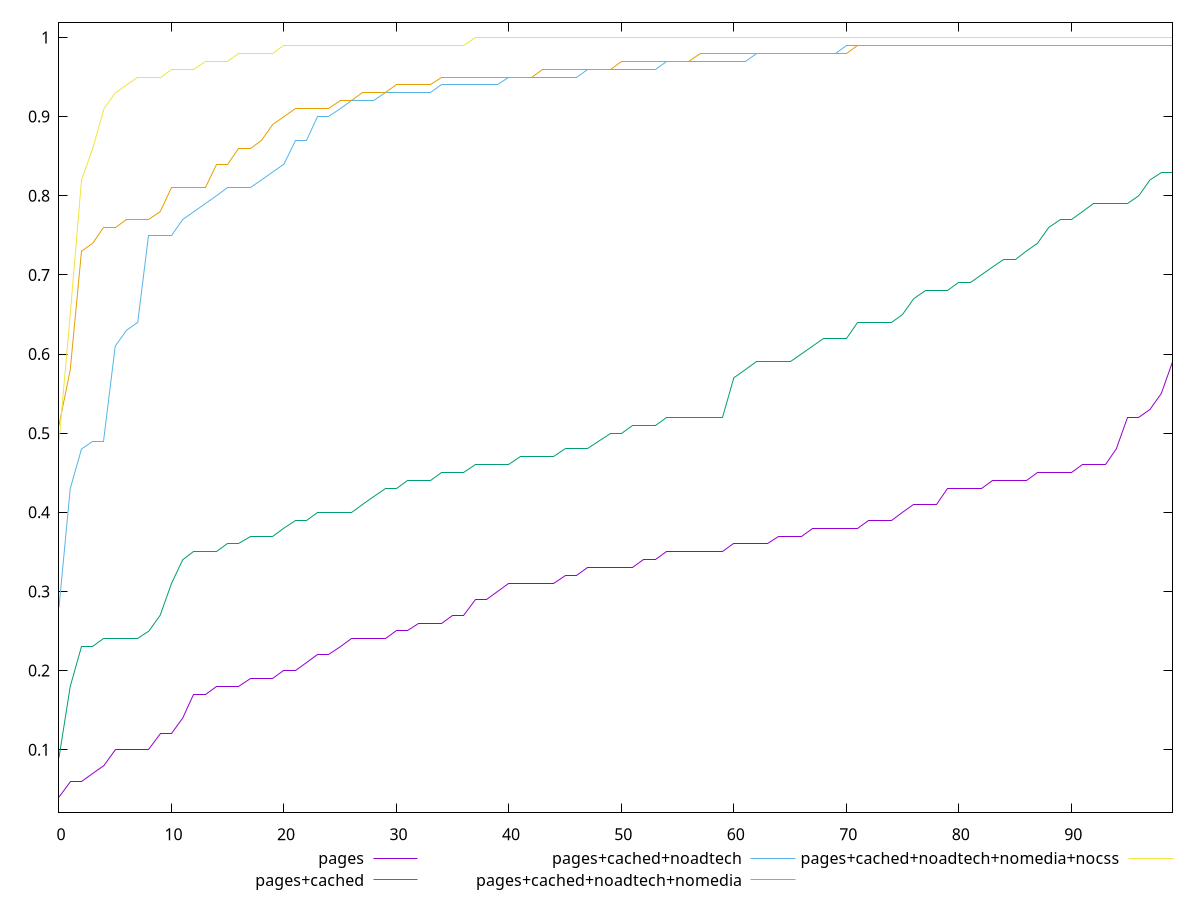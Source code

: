 reset

$pages <<EOF
0 0.04
1 0.06
2 0.06
3 0.07
4 0.08
5 0.1
6 0.1
7 0.1
8 0.1
9 0.12
10 0.12
11 0.14
12 0.17
13 0.17
14 0.18
15 0.18
16 0.18
17 0.19
18 0.19
19 0.19
20 0.2
21 0.2
22 0.21
23 0.22
24 0.22
25 0.23
26 0.24
27 0.24
28 0.24
29 0.24
30 0.25
31 0.25
32 0.26
33 0.26
34 0.26
35 0.27
36 0.27
37 0.29
38 0.29
39 0.3
40 0.31
41 0.31
42 0.31
43 0.31
44 0.31
45 0.32
46 0.32
47 0.33
48 0.33
49 0.33
50 0.33
51 0.33
52 0.34
53 0.34
54 0.35
55 0.35
56 0.35
57 0.35
58 0.35
59 0.35
60 0.36
61 0.36
62 0.36
63 0.36
64 0.37
65 0.37
66 0.37
67 0.38
68 0.38
69 0.38
70 0.38
71 0.38
72 0.39
73 0.39
74 0.39
75 0.4
76 0.41
77 0.41
78 0.41
79 0.43
80 0.43
81 0.43
82 0.43
83 0.44
84 0.44
85 0.44
86 0.44
87 0.45
88 0.45
89 0.45
90 0.45
91 0.46
92 0.46
93 0.46
94 0.48
95 0.52
96 0.52
97 0.53
98 0.55
99 0.59
EOF

$pagesCached <<EOF
0 0.09
1 0.18
2 0.23
3 0.23
4 0.24
5 0.24
6 0.24
7 0.24
8 0.25
9 0.27
10 0.31
11 0.34
12 0.35
13 0.35
14 0.35
15 0.36
16 0.36
17 0.37
18 0.37
19 0.37
20 0.38
21 0.39
22 0.39
23 0.4
24 0.4
25 0.4
26 0.4
27 0.41
28 0.42
29 0.43
30 0.43
31 0.44
32 0.44
33 0.44
34 0.45
35 0.45
36 0.45
37 0.46
38 0.46
39 0.46
40 0.46
41 0.47
42 0.47
43 0.47
44 0.47
45 0.48
46 0.48
47 0.48
48 0.49
49 0.5
50 0.5
51 0.51
52 0.51
53 0.51
54 0.52
55 0.52
56 0.52
57 0.52
58 0.52
59 0.52
60 0.57
61 0.58
62 0.59
63 0.59
64 0.59
65 0.59
66 0.6
67 0.61
68 0.62
69 0.62
70 0.62
71 0.64
72 0.64
73 0.64
74 0.64
75 0.65
76 0.67
77 0.68
78 0.68
79 0.68
80 0.69
81 0.69
82 0.7
83 0.71
84 0.72
85 0.72
86 0.73
87 0.74
88 0.76
89 0.77
90 0.77
91 0.78
92 0.79
93 0.79
94 0.79
95 0.79
96 0.8
97 0.82
98 0.83
99 0.83
EOF

$pagesCachedNoadtech <<EOF
0 0.28
1 0.43
2 0.48
3 0.49
4 0.49
5 0.61
6 0.63
7 0.64
8 0.75
9 0.75
10 0.75
11 0.77
12 0.78
13 0.79
14 0.8
15 0.81
16 0.81
17 0.81
18 0.82
19 0.83
20 0.84
21 0.87
22 0.87
23 0.9
24 0.9
25 0.91
26 0.92
27 0.92
28 0.92
29 0.93
30 0.93
31 0.93
32 0.93
33 0.93
34 0.94
35 0.94
36 0.94
37 0.94
38 0.94
39 0.94
40 0.95
41 0.95
42 0.95
43 0.95
44 0.95
45 0.95
46 0.95
47 0.96
48 0.96
49 0.96
50 0.96
51 0.96
52 0.96
53 0.96
54 0.97
55 0.97
56 0.97
57 0.97
58 0.97
59 0.97
60 0.97
61 0.97
62 0.98
63 0.98
64 0.98
65 0.98
66 0.98
67 0.98
68 0.98
69 0.98
70 0.99
71 0.99
72 0.99
73 0.99
74 0.99
75 0.99
76 0.99
77 0.99
78 0.99
79 0.99
80 0.99
81 0.99
82 0.99
83 0.99
84 0.99
85 0.99
86 0.99
87 0.99
88 0.99
89 0.99
90 0.99
91 0.99
92 0.99
93 0.99
94 0.99
95 0.99
96 0.99
97 0.99
98 0.99
99 0.99
EOF

$pagesCachedNoadtechNomedia <<EOF
0 0.51
1 0.58
2 0.73
3 0.74
4 0.76
5 0.76
6 0.77
7 0.77
8 0.77
9 0.78
10 0.81
11 0.81
12 0.81
13 0.81
14 0.84
15 0.84
16 0.86
17 0.86
18 0.87
19 0.89
20 0.9
21 0.91
22 0.91
23 0.91
24 0.91
25 0.92
26 0.92
27 0.93
28 0.93
29 0.93
30 0.94
31 0.94
32 0.94
33 0.94
34 0.95
35 0.95
36 0.95
37 0.95
38 0.95
39 0.95
40 0.95
41 0.95
42 0.95
43 0.96
44 0.96
45 0.96
46 0.96
47 0.96
48 0.96
49 0.96
50 0.97
51 0.97
52 0.97
53 0.97
54 0.97
55 0.97
56 0.97
57 0.98
58 0.98
59 0.98
60 0.98
61 0.98
62 0.98
63 0.98
64 0.98
65 0.98
66 0.98
67 0.98
68 0.98
69 0.98
70 0.98
71 0.99
72 0.99
73 0.99
74 0.99
75 0.99
76 0.99
77 0.99
78 0.99
79 0.99
80 0.99
81 0.99
82 0.99
83 0.99
84 0.99
85 0.99
86 0.99
87 0.99
88 0.99
89 0.99
90 0.99
91 0.99
92 0.99
93 0.99
94 0.99
95 0.99
96 0.99
97 0.99
98 0.99
99 0.99
EOF

$pagesCachedNoadtechNomediaNocss <<EOF
0 0.49
1 0.65
2 0.82
3 0.86
4 0.91
5 0.93
6 0.94
7 0.95
8 0.95
9 0.95
10 0.96
11 0.96
12 0.96
13 0.97
14 0.97
15 0.97
16 0.98
17 0.98
18 0.98
19 0.98
20 0.99
21 0.99
22 0.99
23 0.99
24 0.99
25 0.99
26 0.99
27 0.99
28 0.99
29 0.99
30 0.99
31 0.99
32 0.99
33 0.99
34 0.99
35 0.99
36 0.99
37 1
38 1
39 1
40 1
41 1
42 1
43 1
44 1
45 1
46 1
47 1
48 1
49 1
50 1
51 1
52 1
53 1
54 1
55 1
56 1
57 1
58 1
59 1
60 1
61 1
62 1
63 1
64 1
65 1
66 1
67 1
68 1
69 1
70 1
71 1
72 1
73 1
74 1
75 1
76 1
77 1
78 1
79 1
80 1
81 1
82 1
83 1
84 1
85 1
86 1
87 1
88 1
89 1
90 1
91 1
92 1
93 1
94 1
95 1
96 1
97 1
98 1
99 1
EOF

set key outside below
set xrange [0:99]
set yrange [0.020800000000000003:1.0192]
set trange [0.020800000000000003:1.0192]
set terminal svg size 640, 580 enhanced background rgb 'white'
set output "report_00015_2021-02-09T16-11-33.973Z/speed-index/comparison/sorted/all_score.svg"

plot $pages title "pages" with line, \
     $pagesCached title "pages+cached" with line, \
     $pagesCachedNoadtech title "pages+cached+noadtech" with line, \
     $pagesCachedNoadtechNomedia title "pages+cached+noadtech+nomedia" with line, \
     $pagesCachedNoadtechNomediaNocss title "pages+cached+noadtech+nomedia+nocss" with line

reset
